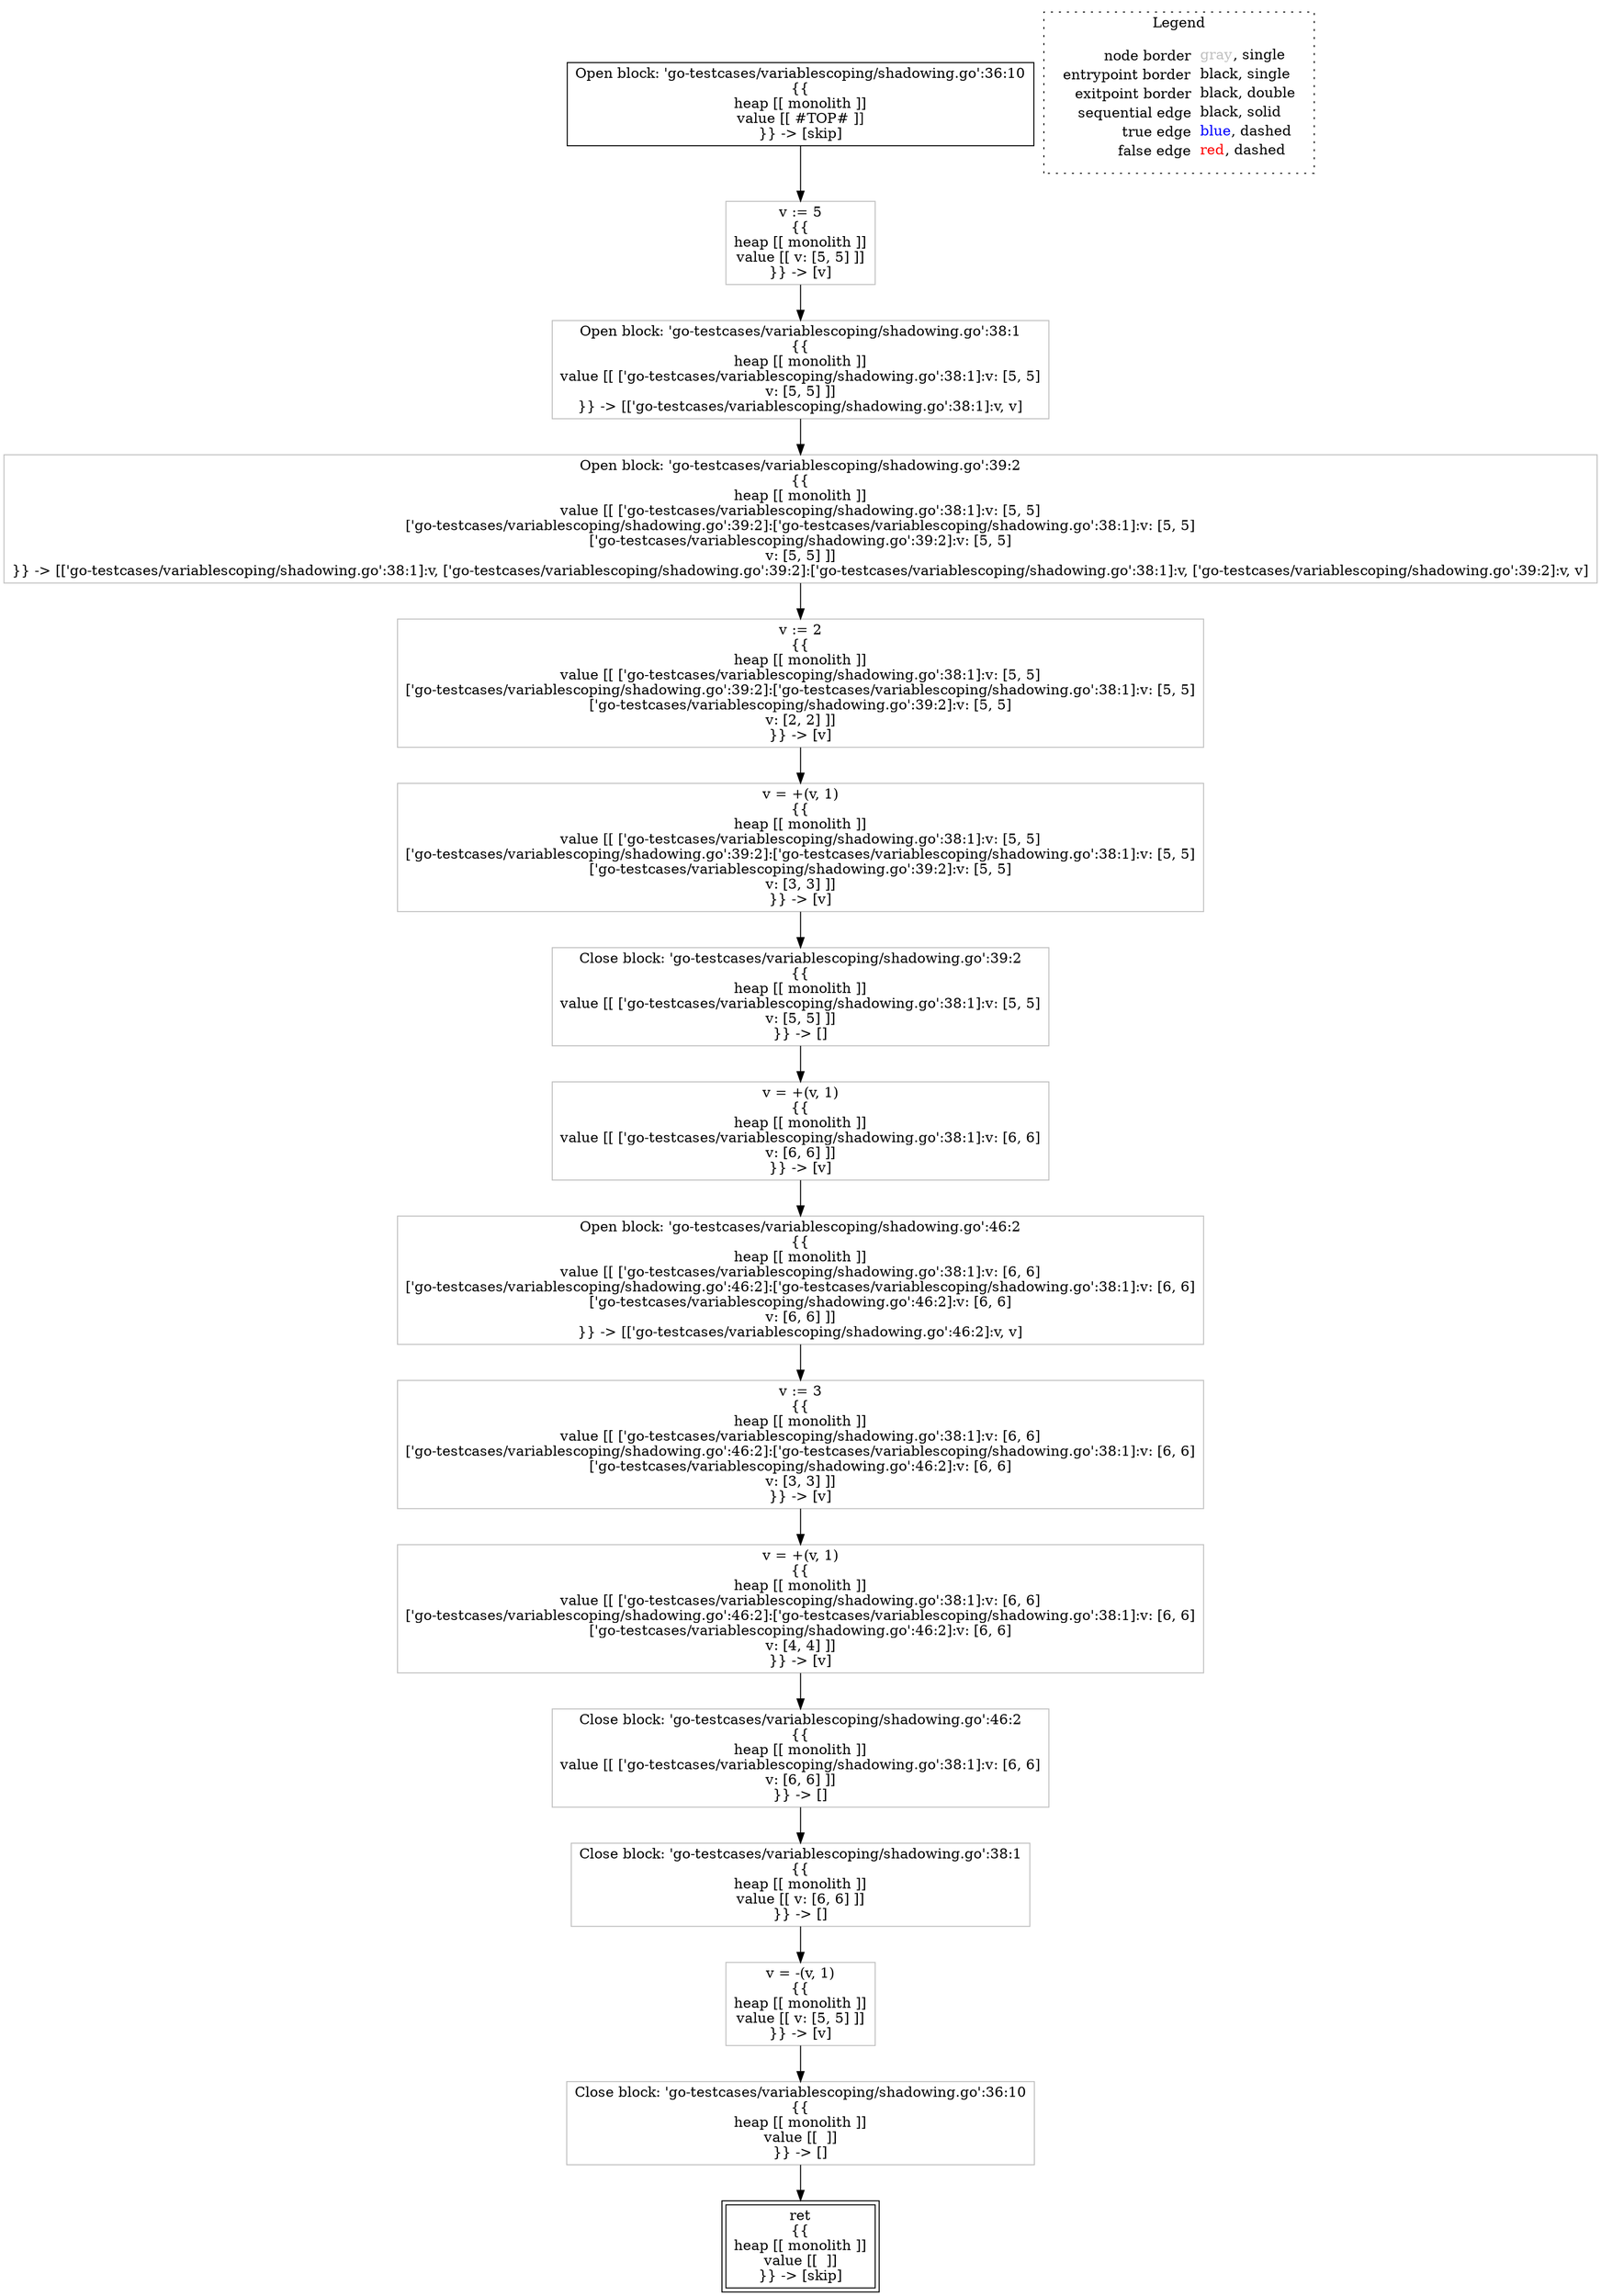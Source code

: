 digraph {
	"node0" [shape="rect",color="black",label=<Open block: 'go-testcases/variablescoping/shadowing.go':36:10<BR/>{{<BR/>heap [[ monolith ]]<BR/>value [[ #TOP# ]]<BR/>}} -&gt; [skip]>];
	"node1" [shape="rect",color="gray",label=<Close block: 'go-testcases/variablescoping/shadowing.go':39:2<BR/>{{<BR/>heap [[ monolith ]]<BR/>value [[ ['go-testcases/variablescoping/shadowing.go':38:1]:v: [5, 5]<BR/>v: [5, 5] ]]<BR/>}} -&gt; []>];
	"node2" [shape="rect",color="gray",label=<v = -(v, 1)<BR/>{{<BR/>heap [[ monolith ]]<BR/>value [[ v: [5, 5] ]]<BR/>}} -&gt; [v]>];
	"node3" [shape="rect",color="gray",label=<Open block: 'go-testcases/variablescoping/shadowing.go':46:2<BR/>{{<BR/>heap [[ monolith ]]<BR/>value [[ ['go-testcases/variablescoping/shadowing.go':38:1]:v: [6, 6]<BR/>['go-testcases/variablescoping/shadowing.go':46:2]:['go-testcases/variablescoping/shadowing.go':38:1]:v: [6, 6]<BR/>['go-testcases/variablescoping/shadowing.go':46:2]:v: [6, 6]<BR/>v: [6, 6] ]]<BR/>}} -&gt; [['go-testcases/variablescoping/shadowing.go':46:2]:v, v]>];
	"node4" [shape="rect",color="gray",label=<Close block: 'go-testcases/variablescoping/shadowing.go':46:2<BR/>{{<BR/>heap [[ monolith ]]<BR/>value [[ ['go-testcases/variablescoping/shadowing.go':38:1]:v: [6, 6]<BR/>v: [6, 6] ]]<BR/>}} -&gt; []>];
	"node5" [shape="rect",color="gray",label=<v = +(v, 1)<BR/>{{<BR/>heap [[ monolith ]]<BR/>value [[ ['go-testcases/variablescoping/shadowing.go':38:1]:v: [5, 5]<BR/>['go-testcases/variablescoping/shadowing.go':39:2]:['go-testcases/variablescoping/shadowing.go':38:1]:v: [5, 5]<BR/>['go-testcases/variablescoping/shadowing.go':39:2]:v: [5, 5]<BR/>v: [3, 3] ]]<BR/>}} -&gt; [v]>];
	"node6" [shape="rect",color="gray",label=<Open block: 'go-testcases/variablescoping/shadowing.go':38:1<BR/>{{<BR/>heap [[ monolith ]]<BR/>value [[ ['go-testcases/variablescoping/shadowing.go':38:1]:v: [5, 5]<BR/>v: [5, 5] ]]<BR/>}} -&gt; [['go-testcases/variablescoping/shadowing.go':38:1]:v, v]>];
	"node7" [shape="rect",color="gray",label=<Open block: 'go-testcases/variablescoping/shadowing.go':39:2<BR/>{{<BR/>heap [[ monolith ]]<BR/>value [[ ['go-testcases/variablescoping/shadowing.go':38:1]:v: [5, 5]<BR/>['go-testcases/variablescoping/shadowing.go':39:2]:['go-testcases/variablescoping/shadowing.go':38:1]:v: [5, 5]<BR/>['go-testcases/variablescoping/shadowing.go':39:2]:v: [5, 5]<BR/>v: [5, 5] ]]<BR/>}} -&gt; [['go-testcases/variablescoping/shadowing.go':38:1]:v, ['go-testcases/variablescoping/shadowing.go':39:2]:['go-testcases/variablescoping/shadowing.go':38:1]:v, ['go-testcases/variablescoping/shadowing.go':39:2]:v, v]>];
	"node8" [shape="rect",color="gray",label=<v := 2<BR/>{{<BR/>heap [[ monolith ]]<BR/>value [[ ['go-testcases/variablescoping/shadowing.go':38:1]:v: [5, 5]<BR/>['go-testcases/variablescoping/shadowing.go':39:2]:['go-testcases/variablescoping/shadowing.go':38:1]:v: [5, 5]<BR/>['go-testcases/variablescoping/shadowing.go':39:2]:v: [5, 5]<BR/>v: [2, 2] ]]<BR/>}} -&gt; [v]>];
	"node9" [shape="rect",color="gray",label=<v := 3<BR/>{{<BR/>heap [[ monolith ]]<BR/>value [[ ['go-testcases/variablescoping/shadowing.go':38:1]:v: [6, 6]<BR/>['go-testcases/variablescoping/shadowing.go':46:2]:['go-testcases/variablescoping/shadowing.go':38:1]:v: [6, 6]<BR/>['go-testcases/variablescoping/shadowing.go':46:2]:v: [6, 6]<BR/>v: [3, 3] ]]<BR/>}} -&gt; [v]>];
	"node10" [shape="rect",color="gray",label=<v = +(v, 1)<BR/>{{<BR/>heap [[ monolith ]]<BR/>value [[ ['go-testcases/variablescoping/shadowing.go':38:1]:v: [6, 6]<BR/>v: [6, 6] ]]<BR/>}} -&gt; [v]>];
	"node11" [shape="rect",color="gray",label=<Close block: 'go-testcases/variablescoping/shadowing.go':38:1<BR/>{{<BR/>heap [[ monolith ]]<BR/>value [[ v: [6, 6] ]]<BR/>}} -&gt; []>];
	"node12" [shape="rect",color="black",peripheries="2",label=<ret<BR/>{{<BR/>heap [[ monolith ]]<BR/>value [[  ]]<BR/>}} -&gt; [skip]>];
	"node13" [shape="rect",color="gray",label=<Close block: 'go-testcases/variablescoping/shadowing.go':36:10<BR/>{{<BR/>heap [[ monolith ]]<BR/>value [[  ]]<BR/>}} -&gt; []>];
	"node14" [shape="rect",color="gray",label=<v = +(v, 1)<BR/>{{<BR/>heap [[ monolith ]]<BR/>value [[ ['go-testcases/variablescoping/shadowing.go':38:1]:v: [6, 6]<BR/>['go-testcases/variablescoping/shadowing.go':46:2]:['go-testcases/variablescoping/shadowing.go':38:1]:v: [6, 6]<BR/>['go-testcases/variablescoping/shadowing.go':46:2]:v: [6, 6]<BR/>v: [4, 4] ]]<BR/>}} -&gt; [v]>];
	"node15" [shape="rect",color="gray",label=<v := 5<BR/>{{<BR/>heap [[ monolith ]]<BR/>value [[ v: [5, 5] ]]<BR/>}} -&gt; [v]>];
	"node1" -> "node10" [color="black"];
	"node2" -> "node13" [color="black"];
	"node3" -> "node9" [color="black"];
	"node4" -> "node11" [color="black"];
	"node5" -> "node1" [color="black"];
	"node6" -> "node7" [color="black"];
	"node7" -> "node8" [color="black"];
	"node0" -> "node15" [color="black"];
	"node8" -> "node5" [color="black"];
	"node9" -> "node14" [color="black"];
	"node10" -> "node3" [color="black"];
	"node11" -> "node2" [color="black"];
	"node13" -> "node12" [color="black"];
	"node14" -> "node4" [color="black"];
	"node15" -> "node6" [color="black"];
subgraph cluster_legend {
	label="Legend";
	style=dotted;
	node [shape=plaintext];
	"legend" [label=<<table border="0" cellpadding="2" cellspacing="0" cellborder="0"><tr><td align="right">node border&nbsp;</td><td align="left"><font color="gray">gray</font>, single</td></tr><tr><td align="right">entrypoint border&nbsp;</td><td align="left"><font color="black">black</font>, single</td></tr><tr><td align="right">exitpoint border&nbsp;</td><td align="left"><font color="black">black</font>, double</td></tr><tr><td align="right">sequential edge&nbsp;</td><td align="left"><font color="black">black</font>, solid</td></tr><tr><td align="right">true edge&nbsp;</td><td align="left"><font color="blue">blue</font>, dashed</td></tr><tr><td align="right">false edge&nbsp;</td><td align="left"><font color="red">red</font>, dashed</td></tr></table>>];
}

}
